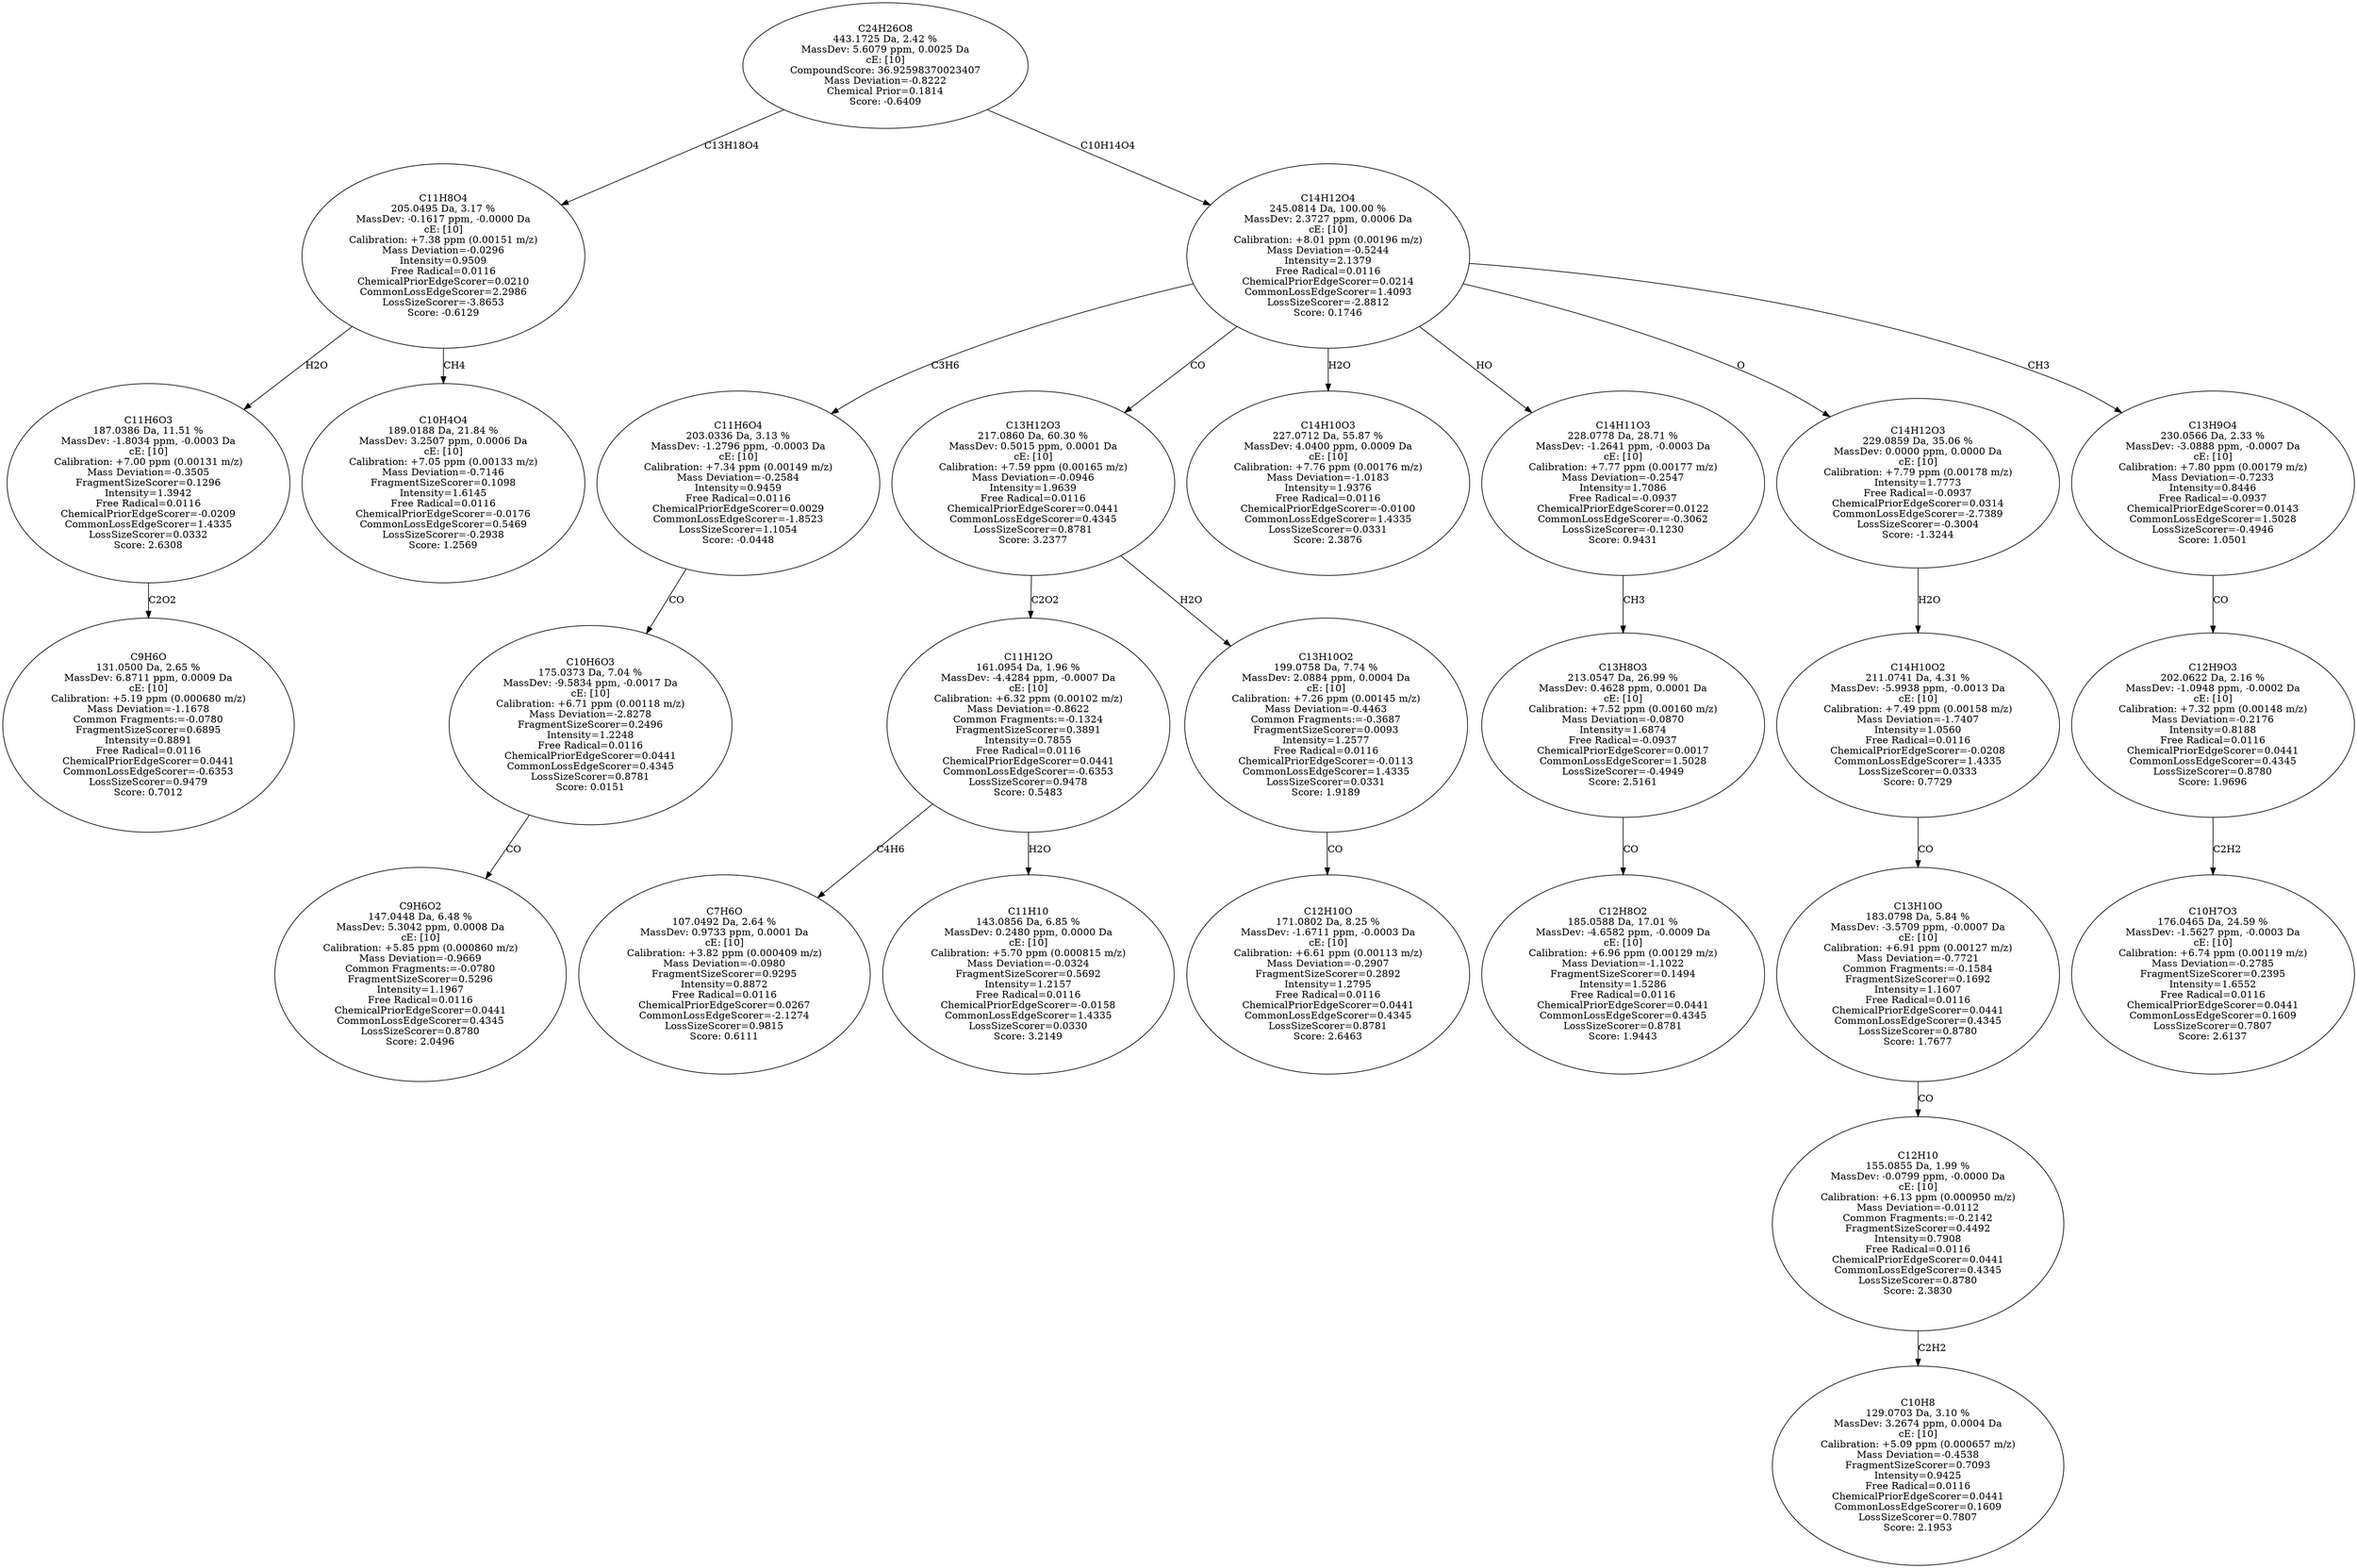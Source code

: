 strict digraph {
v1 [label="C9H6O\n131.0500 Da, 2.65 %\nMassDev: 6.8711 ppm, 0.0009 Da\ncE: [10]\nCalibration: +5.19 ppm (0.000680 m/z)\nMass Deviation=-1.1678\nCommon Fragments:=-0.0780\nFragmentSizeScorer=0.6895\nIntensity=0.8891\nFree Radical=0.0116\nChemicalPriorEdgeScorer=0.0441\nCommonLossEdgeScorer=-0.6353\nLossSizeScorer=0.9479\nScore: 0.7012"];
v2 [label="C11H6O3\n187.0386 Da, 11.51 %\nMassDev: -1.8034 ppm, -0.0003 Da\ncE: [10]\nCalibration: +7.00 ppm (0.00131 m/z)\nMass Deviation=-0.3505\nFragmentSizeScorer=0.1296\nIntensity=1.3942\nFree Radical=0.0116\nChemicalPriorEdgeScorer=-0.0209\nCommonLossEdgeScorer=1.4335\nLossSizeScorer=0.0332\nScore: 2.6308"];
v3 [label="C10H4O4\n189.0188 Da, 21.84 %\nMassDev: 3.2507 ppm, 0.0006 Da\ncE: [10]\nCalibration: +7.05 ppm (0.00133 m/z)\nMass Deviation=-0.7146\nFragmentSizeScorer=0.1098\nIntensity=1.6145\nFree Radical=0.0116\nChemicalPriorEdgeScorer=-0.0176\nCommonLossEdgeScorer=0.5469\nLossSizeScorer=-0.2938\nScore: 1.2569"];
v4 [label="C11H8O4\n205.0495 Da, 3.17 %\nMassDev: -0.1617 ppm, -0.0000 Da\ncE: [10]\nCalibration: +7.38 ppm (0.00151 m/z)\nMass Deviation=-0.0296\nIntensity=0.9509\nFree Radical=0.0116\nChemicalPriorEdgeScorer=0.0210\nCommonLossEdgeScorer=2.2986\nLossSizeScorer=-3.8653\nScore: -0.6129"];
v5 [label="C9H6O2\n147.0448 Da, 6.48 %\nMassDev: 5.3042 ppm, 0.0008 Da\ncE: [10]\nCalibration: +5.85 ppm (0.000860 m/z)\nMass Deviation=-0.9669\nCommon Fragments:=-0.0780\nFragmentSizeScorer=0.5296\nIntensity=1.1967\nFree Radical=0.0116\nChemicalPriorEdgeScorer=0.0441\nCommonLossEdgeScorer=0.4345\nLossSizeScorer=0.8780\nScore: 2.0496"];
v6 [label="C10H6O3\n175.0373 Da, 7.04 %\nMassDev: -9.5834 ppm, -0.0017 Da\ncE: [10]\nCalibration: +6.71 ppm (0.00118 m/z)\nMass Deviation=-2.8278\nFragmentSizeScorer=0.2496\nIntensity=1.2248\nFree Radical=0.0116\nChemicalPriorEdgeScorer=0.0441\nCommonLossEdgeScorer=0.4345\nLossSizeScorer=0.8781\nScore: 0.0151"];
v7 [label="C11H6O4\n203.0336 Da, 3.13 %\nMassDev: -1.2796 ppm, -0.0003 Da\ncE: [10]\nCalibration: +7.34 ppm (0.00149 m/z)\nMass Deviation=-0.2584\nIntensity=0.9459\nFree Radical=0.0116\nChemicalPriorEdgeScorer=0.0029\nCommonLossEdgeScorer=-1.8523\nLossSizeScorer=1.1054\nScore: -0.0448"];
v8 [label="C7H6O\n107.0492 Da, 2.64 %\nMassDev: 0.9733 ppm, 0.0001 Da\ncE: [10]\nCalibration: +3.82 ppm (0.000409 m/z)\nMass Deviation=-0.0980\nFragmentSizeScorer=0.9295\nIntensity=0.8872\nFree Radical=0.0116\nChemicalPriorEdgeScorer=0.0267\nCommonLossEdgeScorer=-2.1274\nLossSizeScorer=0.9815\nScore: 0.6111"];
v9 [label="C11H10\n143.0856 Da, 6.85 %\nMassDev: 0.2480 ppm, 0.0000 Da\ncE: [10]\nCalibration: +5.70 ppm (0.000815 m/z)\nMass Deviation=-0.0324\nFragmentSizeScorer=0.5692\nIntensity=1.2157\nFree Radical=0.0116\nChemicalPriorEdgeScorer=-0.0158\nCommonLossEdgeScorer=1.4335\nLossSizeScorer=0.0330\nScore: 3.2149"];
v10 [label="C11H12O\n161.0954 Da, 1.96 %\nMassDev: -4.4284 ppm, -0.0007 Da\ncE: [10]\nCalibration: +6.32 ppm (0.00102 m/z)\nMass Deviation=-0.8622\nCommon Fragments:=-0.1324\nFragmentSizeScorer=0.3891\nIntensity=0.7855\nFree Radical=0.0116\nChemicalPriorEdgeScorer=0.0441\nCommonLossEdgeScorer=-0.6353\nLossSizeScorer=0.9478\nScore: 0.5483"];
v11 [label="C12H10O\n171.0802 Da, 8.25 %\nMassDev: -1.6711 ppm, -0.0003 Da\ncE: [10]\nCalibration: +6.61 ppm (0.00113 m/z)\nMass Deviation=-0.2907\nFragmentSizeScorer=0.2892\nIntensity=1.2795\nFree Radical=0.0116\nChemicalPriorEdgeScorer=0.0441\nCommonLossEdgeScorer=0.4345\nLossSizeScorer=0.8781\nScore: 2.6463"];
v12 [label="C13H10O2\n199.0758 Da, 7.74 %\nMassDev: 2.0884 ppm, 0.0004 Da\ncE: [10]\nCalibration: +7.26 ppm (0.00145 m/z)\nMass Deviation=-0.4463\nCommon Fragments:=-0.3687\nFragmentSizeScorer=0.0093\nIntensity=1.2577\nFree Radical=0.0116\nChemicalPriorEdgeScorer=-0.0113\nCommonLossEdgeScorer=1.4335\nLossSizeScorer=0.0331\nScore: 1.9189"];
v13 [label="C13H12O3\n217.0860 Da, 60.30 %\nMassDev: 0.5015 ppm, 0.0001 Da\ncE: [10]\nCalibration: +7.59 ppm (0.00165 m/z)\nMass Deviation=-0.0946\nIntensity=1.9639\nFree Radical=0.0116\nChemicalPriorEdgeScorer=0.0441\nCommonLossEdgeScorer=0.4345\nLossSizeScorer=0.8781\nScore: 3.2377"];
v14 [label="C14H10O3\n227.0712 Da, 55.87 %\nMassDev: 4.0400 ppm, 0.0009 Da\ncE: [10]\nCalibration: +7.76 ppm (0.00176 m/z)\nMass Deviation=-1.0183\nIntensity=1.9376\nFree Radical=0.0116\nChemicalPriorEdgeScorer=-0.0100\nCommonLossEdgeScorer=1.4335\nLossSizeScorer=0.0331\nScore: 2.3876"];
v15 [label="C12H8O2\n185.0588 Da, 17.01 %\nMassDev: -4.6582 ppm, -0.0009 Da\ncE: [10]\nCalibration: +6.96 ppm (0.00129 m/z)\nMass Deviation=-1.1022\nFragmentSizeScorer=0.1494\nIntensity=1.5286\nFree Radical=0.0116\nChemicalPriorEdgeScorer=0.0441\nCommonLossEdgeScorer=0.4345\nLossSizeScorer=0.8781\nScore: 1.9443"];
v16 [label="C13H8O3\n213.0547 Da, 26.99 %\nMassDev: 0.4628 ppm, 0.0001 Da\ncE: [10]\nCalibration: +7.52 ppm (0.00160 m/z)\nMass Deviation=-0.0870\nIntensity=1.6874\nFree Radical=-0.0937\nChemicalPriorEdgeScorer=0.0017\nCommonLossEdgeScorer=1.5028\nLossSizeScorer=-0.4949\nScore: 2.5161"];
v17 [label="C14H11O3\n228.0778 Da, 28.71 %\nMassDev: -1.2641 ppm, -0.0003 Da\ncE: [10]\nCalibration: +7.77 ppm (0.00177 m/z)\nMass Deviation=-0.2547\nIntensity=1.7086\nFree Radical=-0.0937\nChemicalPriorEdgeScorer=0.0122\nCommonLossEdgeScorer=-0.3062\nLossSizeScorer=-0.1230\nScore: 0.9431"];
v18 [label="C10H8\n129.0703 Da, 3.10 %\nMassDev: 3.2674 ppm, 0.0004 Da\ncE: [10]\nCalibration: +5.09 ppm (0.000657 m/z)\nMass Deviation=-0.4538\nFragmentSizeScorer=0.7093\nIntensity=0.9425\nFree Radical=0.0116\nChemicalPriorEdgeScorer=0.0441\nCommonLossEdgeScorer=0.1609\nLossSizeScorer=0.7807\nScore: 2.1953"];
v19 [label="C12H10\n155.0855 Da, 1.99 %\nMassDev: -0.0799 ppm, -0.0000 Da\ncE: [10]\nCalibration: +6.13 ppm (0.000950 m/z)\nMass Deviation=-0.0112\nCommon Fragments:=-0.2142\nFragmentSizeScorer=0.4492\nIntensity=0.7908\nFree Radical=0.0116\nChemicalPriorEdgeScorer=0.0441\nCommonLossEdgeScorer=0.4345\nLossSizeScorer=0.8780\nScore: 2.3830"];
v20 [label="C13H10O\n183.0798 Da, 5.84 %\nMassDev: -3.5709 ppm, -0.0007 Da\ncE: [10]\nCalibration: +6.91 ppm (0.00127 m/z)\nMass Deviation=-0.7721\nCommon Fragments:=-0.1584\nFragmentSizeScorer=0.1692\nIntensity=1.1607\nFree Radical=0.0116\nChemicalPriorEdgeScorer=0.0441\nCommonLossEdgeScorer=0.4345\nLossSizeScorer=0.8780\nScore: 1.7677"];
v21 [label="C14H10O2\n211.0741 Da, 4.31 %\nMassDev: -5.9938 ppm, -0.0013 Da\ncE: [10]\nCalibration: +7.49 ppm (0.00158 m/z)\nMass Deviation=-1.7407\nIntensity=1.0560\nFree Radical=0.0116\nChemicalPriorEdgeScorer=-0.0208\nCommonLossEdgeScorer=1.4335\nLossSizeScorer=0.0333\nScore: 0.7729"];
v22 [label="C14H12O3\n229.0859 Da, 35.06 %\nMassDev: 0.0000 ppm, 0.0000 Da\ncE: [10]\nCalibration: +7.79 ppm (0.00178 m/z)\nIntensity=1.7773\nFree Radical=-0.0937\nChemicalPriorEdgeScorer=0.0314\nCommonLossEdgeScorer=-2.7389\nLossSizeScorer=-0.3004\nScore: -1.3244"];
v23 [label="C10H7O3\n176.0465 Da, 24.59 %\nMassDev: -1.5627 ppm, -0.0003 Da\ncE: [10]\nCalibration: +6.74 ppm (0.00119 m/z)\nMass Deviation=-0.2785\nFragmentSizeScorer=0.2395\nIntensity=1.6552\nFree Radical=0.0116\nChemicalPriorEdgeScorer=0.0441\nCommonLossEdgeScorer=0.1609\nLossSizeScorer=0.7807\nScore: 2.6137"];
v24 [label="C12H9O3\n202.0622 Da, 2.16 %\nMassDev: -1.0948 ppm, -0.0002 Da\ncE: [10]\nCalibration: +7.32 ppm (0.00148 m/z)\nMass Deviation=-0.2176\nIntensity=0.8188\nFree Radical=0.0116\nChemicalPriorEdgeScorer=0.0441\nCommonLossEdgeScorer=0.4345\nLossSizeScorer=0.8780\nScore: 1.9696"];
v25 [label="C13H9O4\n230.0566 Da, 2.33 %\nMassDev: -3.0888 ppm, -0.0007 Da\ncE: [10]\nCalibration: +7.80 ppm (0.00179 m/z)\nMass Deviation=-0.7233\nIntensity=0.8446\nFree Radical=-0.0937\nChemicalPriorEdgeScorer=0.0143\nCommonLossEdgeScorer=1.5028\nLossSizeScorer=-0.4946\nScore: 1.0501"];
v26 [label="C14H12O4\n245.0814 Da, 100.00 %\nMassDev: 2.3727 ppm, 0.0006 Da\ncE: [10]\nCalibration: +8.01 ppm (0.00196 m/z)\nMass Deviation=-0.5244\nIntensity=2.1379\nFree Radical=0.0116\nChemicalPriorEdgeScorer=0.0214\nCommonLossEdgeScorer=1.4093\nLossSizeScorer=-2.8812\nScore: 0.1746"];
v27 [label="C24H26O8\n443.1725 Da, 2.42 %\nMassDev: 5.6079 ppm, 0.0025 Da\ncE: [10]\nCompoundScore: 36.92598370023407\nMass Deviation=-0.8222\nChemical Prior=0.1814\nScore: -0.6409"];
v2 -> v1 [label="C2O2"];
v4 -> v2 [label="H2O"];
v4 -> v3 [label="CH4"];
v27 -> v4 [label="C13H18O4"];
v6 -> v5 [label="CO"];
v7 -> v6 [label="CO"];
v26 -> v7 [label="C3H6"];
v10 -> v8 [label="C4H6"];
v10 -> v9 [label="H2O"];
v13 -> v10 [label="C2O2"];
v12 -> v11 [label="CO"];
v13 -> v12 [label="H2O"];
v26 -> v13 [label="CO"];
v26 -> v14 [label="H2O"];
v16 -> v15 [label="CO"];
v17 -> v16 [label="CH3"];
v26 -> v17 [label="HO"];
v19 -> v18 [label="C2H2"];
v20 -> v19 [label="CO"];
v21 -> v20 [label="CO"];
v22 -> v21 [label="H2O"];
v26 -> v22 [label="O"];
v24 -> v23 [label="C2H2"];
v25 -> v24 [label="CO"];
v26 -> v25 [label="CH3"];
v27 -> v26 [label="C10H14O4"];
}